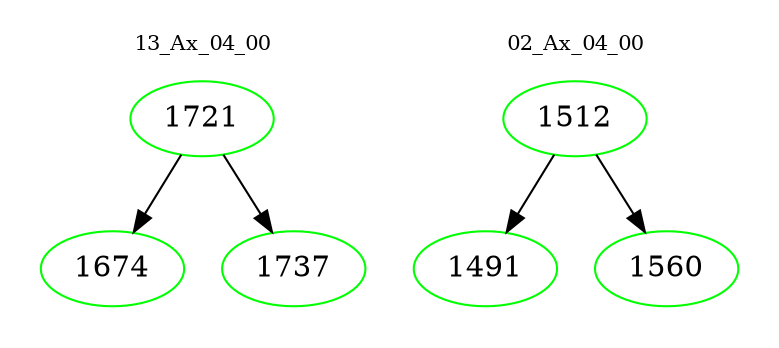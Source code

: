 digraph{
subgraph cluster_0 {
color = white
label = "13_Ax_04_00";
fontsize=10;
T0_1721 [label="1721", color="green"]
T0_1721 -> T0_1674 [color="black"]
T0_1674 [label="1674", color="green"]
T0_1721 -> T0_1737 [color="black"]
T0_1737 [label="1737", color="green"]
}
subgraph cluster_1 {
color = white
label = "02_Ax_04_00";
fontsize=10;
T1_1512 [label="1512", color="green"]
T1_1512 -> T1_1491 [color="black"]
T1_1491 [label="1491", color="green"]
T1_1512 -> T1_1560 [color="black"]
T1_1560 [label="1560", color="green"]
}
}
